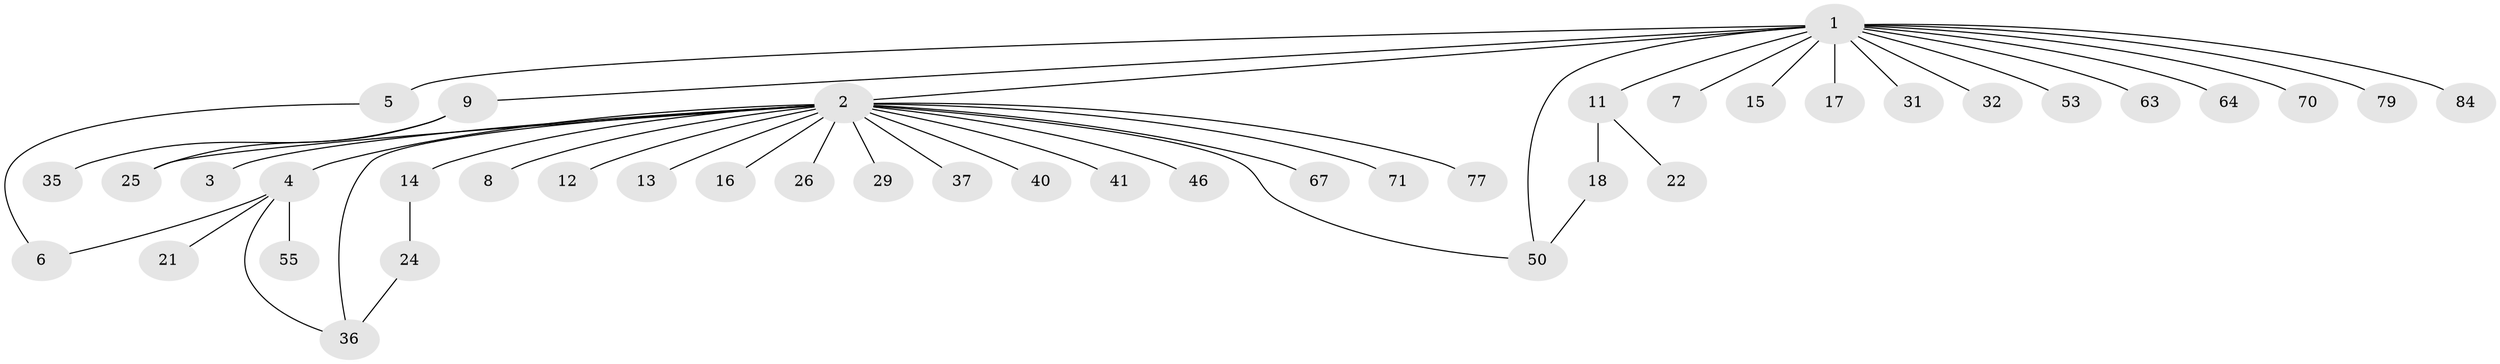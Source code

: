 // original degree distribution, {16: 0.011904761904761904, 20: 0.011904761904761904, 1: 0.6071428571428571, 6: 0.011904761904761904, 7: 0.011904761904761904, 2: 0.15476190476190477, 5: 0.011904761904761904, 3: 0.15476190476190477, 4: 0.011904761904761904, 8: 0.011904761904761904}
// Generated by graph-tools (version 1.1) at 2025/14/03/09/25 04:14:45]
// undirected, 42 vertices, 47 edges
graph export_dot {
graph [start="1"]
  node [color=gray90,style=filled];
  1 [super="+10"];
  2;
  3;
  4 [super="+30"];
  5 [super="+20+69+82+56+59+44"];
  6;
  7;
  8;
  9 [super="+43+75+42"];
  11;
  12 [super="+33+54"];
  13 [super="+62+73"];
  14 [super="+38+19"];
  15;
  16 [super="+27"];
  17 [super="+58+65+45+66+39+34+23"];
  18 [super="+81"];
  21;
  22;
  24 [super="+83"];
  25;
  26;
  29;
  31;
  32 [super="+51"];
  35;
  36;
  37 [super="+74+48"];
  40 [super="+68"];
  41 [super="+49+60"];
  46;
  50 [super="+52"];
  53;
  55 [super="+72"];
  63;
  64;
  67;
  70;
  71;
  77;
  79;
  84;
  1 -- 2;
  1 -- 5 [weight=2];
  1 -- 7;
  1 -- 9;
  1 -- 15;
  1 -- 17;
  1 -- 31;
  1 -- 32;
  1 -- 50;
  1 -- 53;
  1 -- 63;
  1 -- 64;
  1 -- 70;
  1 -- 79;
  1 -- 11;
  1 -- 84;
  2 -- 3;
  2 -- 4;
  2 -- 8;
  2 -- 12;
  2 -- 13;
  2 -- 14;
  2 -- 16;
  2 -- 25;
  2 -- 26;
  2 -- 29;
  2 -- 36;
  2 -- 37;
  2 -- 40;
  2 -- 41;
  2 -- 46;
  2 -- 67;
  2 -- 71;
  2 -- 77;
  2 -- 50;
  4 -- 6;
  4 -- 21;
  4 -- 36;
  4 -- 55;
  5 -- 6;
  9 -- 35;
  9 -- 25;
  11 -- 18;
  11 -- 22;
  14 -- 24;
  18 -- 50;
  24 -- 36;
}
